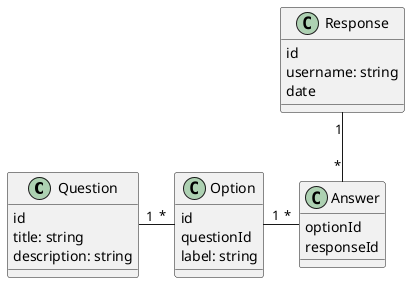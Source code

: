 @startuml

class Question {
    id
    title: string
    description: string
}
class Option {
    id
    questionId
    label: string
}
Question "1" - "*" Option

class Answer {
    optionId
    responseId
}

Option "1" - "*" Answer

class Response {
    id
    username: string
    date
}


Response "1" -- "*" Answer


@enduml